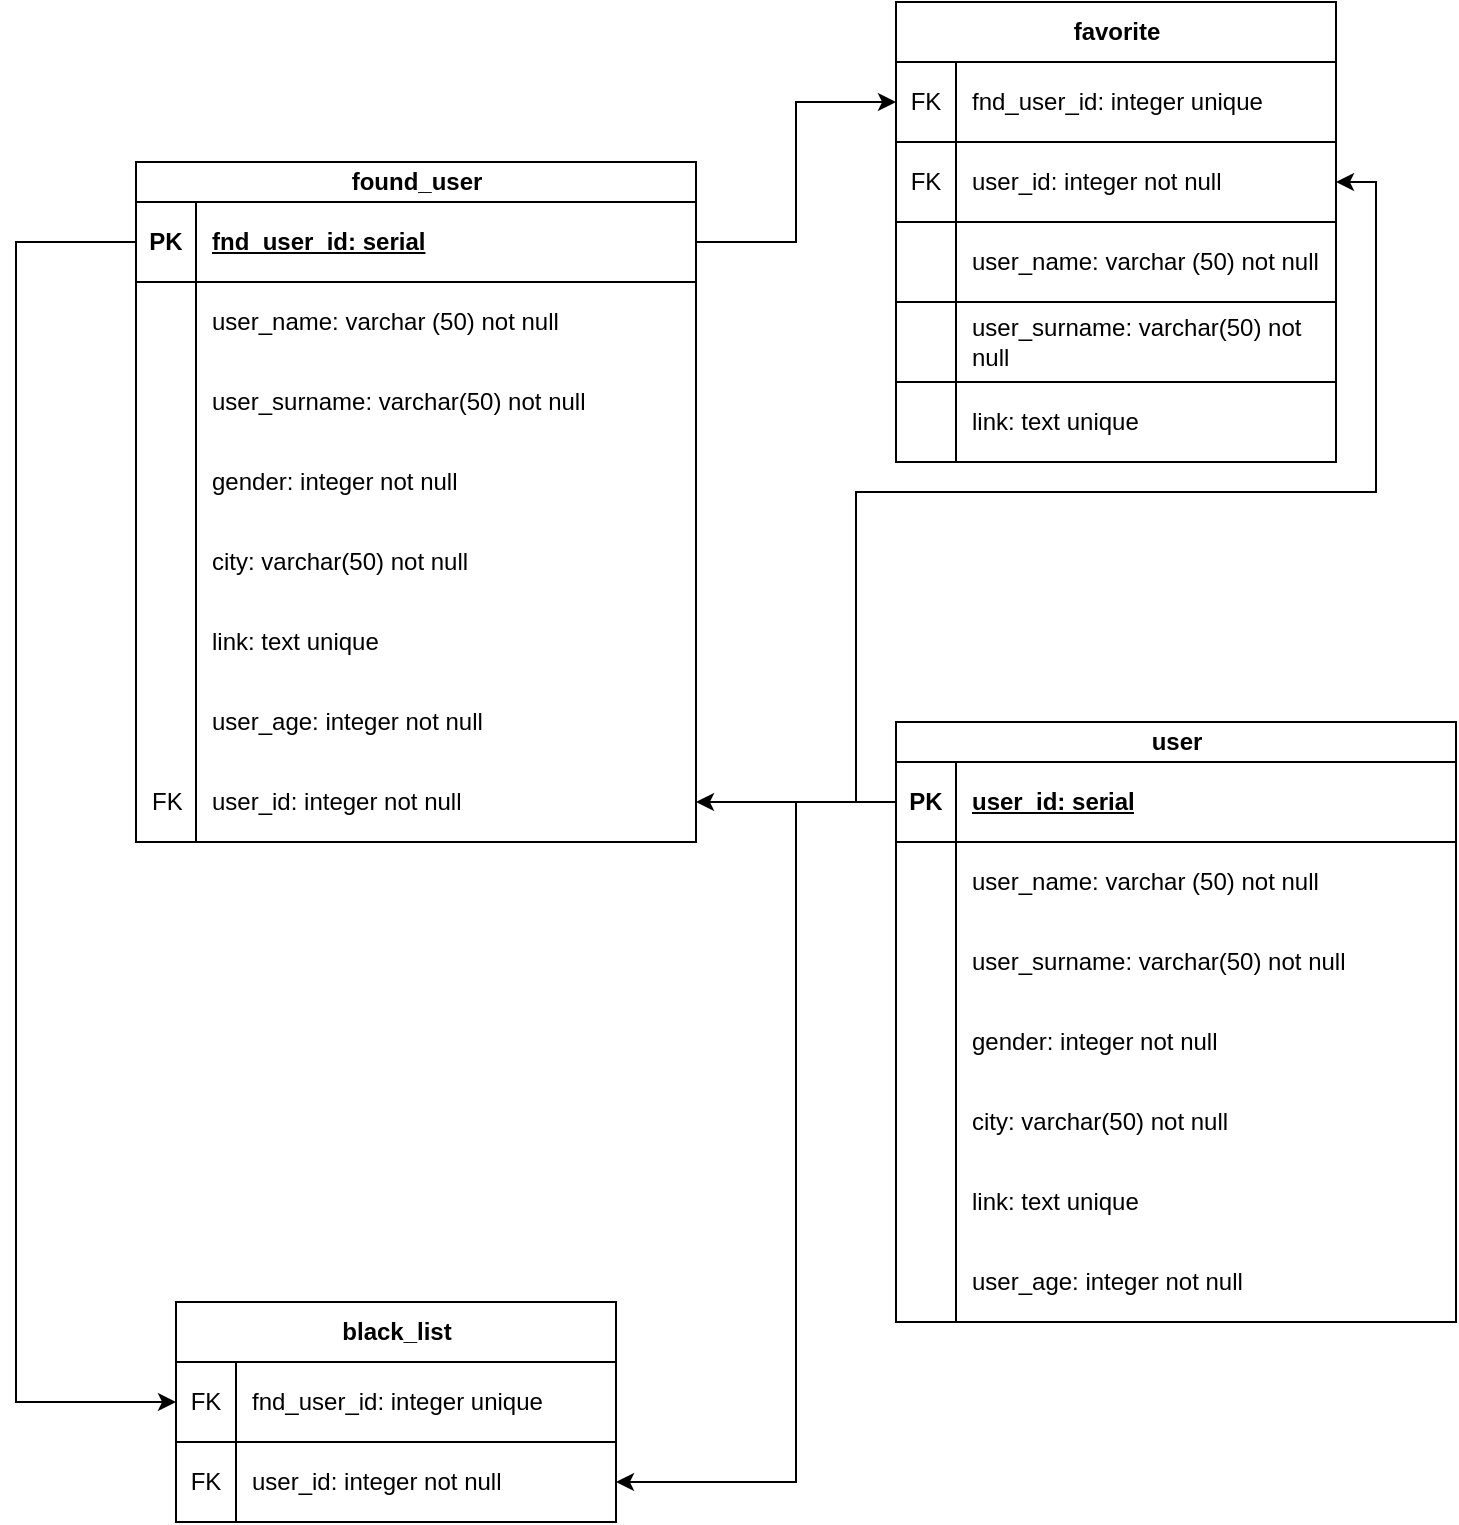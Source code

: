 <mxfile version="22.0.3" type="device">
  <diagram name="Страница 1" id="Z1e_lNwHvIWqN-h96JEW">
    <mxGraphModel dx="987" dy="605" grid="1" gridSize="10" guides="1" tooltips="1" connect="1" arrows="1" fold="1" page="1" pageScale="1" pageWidth="827" pageHeight="1169" math="0" shadow="0">
      <root>
        <mxCell id="0" />
        <mxCell id="1" parent="0" />
        <mxCell id="0R_yEcBQId-Yk7SrvQLd-1" value="found_user" style="shape=table;startSize=20;container=1;collapsible=1;childLayout=tableLayout;fixedRows=1;rowLines=0;fontStyle=1;align=center;resizeLast=1;html=1;strokeColor=default;" parent="1" vertex="1">
          <mxGeometry x="100" y="370" width="280" height="340" as="geometry" />
        </mxCell>
        <mxCell id="0R_yEcBQId-Yk7SrvQLd-2" value="" style="shape=tableRow;horizontal=0;startSize=0;swimlaneHead=0;swimlaneBody=0;fillColor=none;collapsible=0;dropTarget=0;points=[[0,0.5],[1,0.5]];portConstraint=eastwest;top=0;left=0;right=0;bottom=1;" parent="0R_yEcBQId-Yk7SrvQLd-1" vertex="1">
          <mxGeometry y="20" width="280" height="40" as="geometry" />
        </mxCell>
        <mxCell id="0R_yEcBQId-Yk7SrvQLd-3" value="PK" style="shape=partialRectangle;connectable=0;fillColor=none;top=0;left=0;bottom=0;right=0;fontStyle=1;overflow=hidden;whiteSpace=wrap;html=1;" parent="0R_yEcBQId-Yk7SrvQLd-2" vertex="1">
          <mxGeometry width="30" height="40" as="geometry">
            <mxRectangle width="30" height="40" as="alternateBounds" />
          </mxGeometry>
        </mxCell>
        <mxCell id="0R_yEcBQId-Yk7SrvQLd-4" value="fnd_user_id: serial" style="shape=partialRectangle;connectable=0;fillColor=none;top=0;left=0;bottom=0;right=0;align=left;spacingLeft=6;fontStyle=5;overflow=hidden;whiteSpace=wrap;html=1;" parent="0R_yEcBQId-Yk7SrvQLd-2" vertex="1">
          <mxGeometry x="30" width="250" height="40" as="geometry">
            <mxRectangle width="250" height="40" as="alternateBounds" />
          </mxGeometry>
        </mxCell>
        <mxCell id="0R_yEcBQId-Yk7SrvQLd-5" value="" style="shape=tableRow;horizontal=0;startSize=0;swimlaneHead=0;swimlaneBody=0;fillColor=none;collapsible=0;dropTarget=0;points=[[0,0.5],[1,0.5]];portConstraint=eastwest;top=0;left=0;right=0;bottom=0;" parent="0R_yEcBQId-Yk7SrvQLd-1" vertex="1">
          <mxGeometry y="60" width="280" height="40" as="geometry" />
        </mxCell>
        <mxCell id="0R_yEcBQId-Yk7SrvQLd-6" value="" style="shape=partialRectangle;connectable=0;fillColor=none;top=0;left=0;bottom=0;right=0;editable=1;overflow=hidden;whiteSpace=wrap;html=1;" parent="0R_yEcBQId-Yk7SrvQLd-5" vertex="1">
          <mxGeometry width="30" height="40" as="geometry">
            <mxRectangle width="30" height="40" as="alternateBounds" />
          </mxGeometry>
        </mxCell>
        <mxCell id="0R_yEcBQId-Yk7SrvQLd-7" value="user_name: varchar (50) not null" style="shape=partialRectangle;connectable=0;fillColor=none;top=0;left=0;bottom=0;right=0;align=left;spacingLeft=6;overflow=hidden;whiteSpace=wrap;html=1;dashed=1;dashPattern=8 8;" parent="0R_yEcBQId-Yk7SrvQLd-5" vertex="1">
          <mxGeometry x="30" width="250" height="40" as="geometry">
            <mxRectangle width="250" height="40" as="alternateBounds" />
          </mxGeometry>
        </mxCell>
        <mxCell id="0R_yEcBQId-Yk7SrvQLd-8" value="" style="shape=tableRow;horizontal=0;startSize=0;swimlaneHead=0;swimlaneBody=0;fillColor=none;collapsible=0;dropTarget=0;points=[[0,0.5],[1,0.5]];portConstraint=eastwest;top=0;left=0;right=0;bottom=0;" parent="0R_yEcBQId-Yk7SrvQLd-1" vertex="1">
          <mxGeometry y="100" width="280" height="40" as="geometry" />
        </mxCell>
        <mxCell id="0R_yEcBQId-Yk7SrvQLd-9" value="" style="shape=partialRectangle;connectable=0;fillColor=none;top=0;left=0;bottom=0;right=0;editable=1;overflow=hidden;whiteSpace=wrap;html=1;" parent="0R_yEcBQId-Yk7SrvQLd-8" vertex="1">
          <mxGeometry width="30" height="40" as="geometry">
            <mxRectangle width="30" height="40" as="alternateBounds" />
          </mxGeometry>
        </mxCell>
        <mxCell id="0R_yEcBQId-Yk7SrvQLd-10" value="user_surname: varchar(50) not null" style="shape=partialRectangle;connectable=0;fillColor=none;top=0;left=0;bottom=0;right=0;align=left;spacingLeft=6;overflow=hidden;whiteSpace=wrap;html=1;" parent="0R_yEcBQId-Yk7SrvQLd-8" vertex="1">
          <mxGeometry x="30" width="250" height="40" as="geometry">
            <mxRectangle width="250" height="40" as="alternateBounds" />
          </mxGeometry>
        </mxCell>
        <mxCell id="0R_yEcBQId-Yk7SrvQLd-11" value="" style="shape=tableRow;horizontal=0;startSize=0;swimlaneHead=0;swimlaneBody=0;fillColor=none;collapsible=0;dropTarget=0;points=[[0,0.5],[1,0.5]];portConstraint=eastwest;top=0;left=0;right=0;bottom=0;" parent="0R_yEcBQId-Yk7SrvQLd-1" vertex="1">
          <mxGeometry y="140" width="280" height="40" as="geometry" />
        </mxCell>
        <mxCell id="0R_yEcBQId-Yk7SrvQLd-12" value="" style="shape=partialRectangle;connectable=0;fillColor=none;top=0;left=0;bottom=0;right=0;editable=1;overflow=hidden;whiteSpace=wrap;html=1;" parent="0R_yEcBQId-Yk7SrvQLd-11" vertex="1">
          <mxGeometry width="30" height="40" as="geometry">
            <mxRectangle width="30" height="40" as="alternateBounds" />
          </mxGeometry>
        </mxCell>
        <mxCell id="0R_yEcBQId-Yk7SrvQLd-13" value="gender: integer not null" style="shape=partialRectangle;connectable=0;fillColor=none;top=0;left=0;bottom=0;right=0;align=left;spacingLeft=6;overflow=hidden;whiteSpace=wrap;html=1;" parent="0R_yEcBQId-Yk7SrvQLd-11" vertex="1">
          <mxGeometry x="30" width="250" height="40" as="geometry">
            <mxRectangle width="250" height="40" as="alternateBounds" />
          </mxGeometry>
        </mxCell>
        <mxCell id="0R_yEcBQId-Yk7SrvQLd-14" value="" style="shape=tableRow;horizontal=0;startSize=0;swimlaneHead=0;swimlaneBody=0;fillColor=none;collapsible=0;dropTarget=0;points=[[0,0.5],[1,0.5]];portConstraint=eastwest;top=0;left=0;right=0;bottom=0;" parent="0R_yEcBQId-Yk7SrvQLd-1" vertex="1">
          <mxGeometry y="180" width="280" height="40" as="geometry" />
        </mxCell>
        <mxCell id="0R_yEcBQId-Yk7SrvQLd-15" value="" style="shape=partialRectangle;connectable=0;fillColor=none;top=0;left=0;bottom=0;right=0;editable=1;overflow=hidden;whiteSpace=wrap;html=1;" parent="0R_yEcBQId-Yk7SrvQLd-14" vertex="1">
          <mxGeometry width="30" height="40" as="geometry">
            <mxRectangle width="30" height="40" as="alternateBounds" />
          </mxGeometry>
        </mxCell>
        <mxCell id="0R_yEcBQId-Yk7SrvQLd-16" value="city: varchar(50) not null" style="shape=partialRectangle;connectable=0;fillColor=none;top=0;left=0;bottom=0;right=0;align=left;spacingLeft=6;overflow=hidden;whiteSpace=wrap;html=1;" parent="0R_yEcBQId-Yk7SrvQLd-14" vertex="1">
          <mxGeometry x="30" width="250" height="40" as="geometry">
            <mxRectangle width="250" height="40" as="alternateBounds" />
          </mxGeometry>
        </mxCell>
        <mxCell id="0R_yEcBQId-Yk7SrvQLd-17" value="" style="shape=tableRow;horizontal=0;startSize=0;swimlaneHead=0;swimlaneBody=0;fillColor=none;collapsible=0;dropTarget=0;points=[[0,0.5],[1,0.5]];portConstraint=eastwest;top=0;left=0;right=0;bottom=0;" parent="0R_yEcBQId-Yk7SrvQLd-1" vertex="1">
          <mxGeometry y="220" width="280" height="40" as="geometry" />
        </mxCell>
        <mxCell id="0R_yEcBQId-Yk7SrvQLd-18" value="" style="shape=partialRectangle;connectable=0;fillColor=none;top=0;left=0;bottom=0;right=0;editable=1;overflow=hidden;whiteSpace=wrap;html=1;" parent="0R_yEcBQId-Yk7SrvQLd-17" vertex="1">
          <mxGeometry width="30" height="40" as="geometry">
            <mxRectangle width="30" height="40" as="alternateBounds" />
          </mxGeometry>
        </mxCell>
        <mxCell id="0R_yEcBQId-Yk7SrvQLd-19" value="link: text unique" style="shape=partialRectangle;connectable=0;fillColor=none;top=0;left=0;bottom=0;right=0;align=left;spacingLeft=6;overflow=hidden;whiteSpace=wrap;html=1;" parent="0R_yEcBQId-Yk7SrvQLd-17" vertex="1">
          <mxGeometry x="30" width="250" height="40" as="geometry">
            <mxRectangle width="250" height="40" as="alternateBounds" />
          </mxGeometry>
        </mxCell>
        <mxCell id="0R_yEcBQId-Yk7SrvQLd-20" value="" style="shape=tableRow;horizontal=0;startSize=0;swimlaneHead=0;swimlaneBody=0;fillColor=none;collapsible=0;dropTarget=0;points=[[0,0.5],[1,0.5]];portConstraint=eastwest;top=0;left=0;right=0;bottom=0;" parent="0R_yEcBQId-Yk7SrvQLd-1" vertex="1">
          <mxGeometry y="260" width="280" height="40" as="geometry" />
        </mxCell>
        <mxCell id="0R_yEcBQId-Yk7SrvQLd-21" value="" style="shape=partialRectangle;connectable=0;fillColor=none;top=0;left=0;bottom=0;right=0;editable=1;overflow=hidden;whiteSpace=wrap;html=1;" parent="0R_yEcBQId-Yk7SrvQLd-20" vertex="1">
          <mxGeometry width="30" height="40" as="geometry">
            <mxRectangle width="30" height="40" as="alternateBounds" />
          </mxGeometry>
        </mxCell>
        <mxCell id="0R_yEcBQId-Yk7SrvQLd-22" value="user_age: integer not null" style="shape=partialRectangle;connectable=0;fillColor=none;top=0;left=0;bottom=0;right=0;align=left;spacingLeft=6;overflow=hidden;whiteSpace=wrap;html=1;" parent="0R_yEcBQId-Yk7SrvQLd-20" vertex="1">
          <mxGeometry x="30" width="250" height="40" as="geometry">
            <mxRectangle width="250" height="40" as="alternateBounds" />
          </mxGeometry>
        </mxCell>
        <mxCell id="0R_yEcBQId-Yk7SrvQLd-53" value="" style="shape=tableRow;horizontal=0;startSize=0;swimlaneHead=0;swimlaneBody=0;fillColor=none;collapsible=0;dropTarget=0;points=[[0,0.5],[1,0.5]];portConstraint=eastwest;top=0;left=0;right=0;bottom=0;" parent="0R_yEcBQId-Yk7SrvQLd-1" vertex="1">
          <mxGeometry y="300" width="280" height="40" as="geometry" />
        </mxCell>
        <mxCell id="0R_yEcBQId-Yk7SrvQLd-54" value="" style="shape=partialRectangle;connectable=0;fillColor=none;top=0;left=0;bottom=0;right=0;editable=1;overflow=hidden;whiteSpace=wrap;html=1;" parent="0R_yEcBQId-Yk7SrvQLd-53" vertex="1">
          <mxGeometry width="30" height="40" as="geometry">
            <mxRectangle width="30" height="40" as="alternateBounds" />
          </mxGeometry>
        </mxCell>
        <mxCell id="0R_yEcBQId-Yk7SrvQLd-55" value="user_id: integer not null" style="shape=partialRectangle;connectable=0;fillColor=none;top=0;left=0;bottom=0;right=0;align=left;spacingLeft=6;overflow=hidden;whiteSpace=wrap;html=1;" parent="0R_yEcBQId-Yk7SrvQLd-53" vertex="1">
          <mxGeometry x="30" width="250" height="40" as="geometry">
            <mxRectangle width="250" height="40" as="alternateBounds" />
          </mxGeometry>
        </mxCell>
        <mxCell id="0R_yEcBQId-Yk7SrvQLd-24" value="" style="shape=tableRow;horizontal=0;startSize=0;swimlaneHead=0;swimlaneBody=0;fillColor=none;collapsible=0;dropTarget=0;points=[[0,0.5],[1,0.5]];portConstraint=eastwest;top=0;left=0;right=0;bottom=0;" parent="1" vertex="1">
          <mxGeometry x="160" y="510" width="280" height="40" as="geometry" />
        </mxCell>
        <mxCell id="0R_yEcBQId-Yk7SrvQLd-25" value="" style="shape=partialRectangle;connectable=0;fillColor=none;top=0;left=0;bottom=0;right=0;editable=1;overflow=hidden;whiteSpace=wrap;html=1;" parent="0R_yEcBQId-Yk7SrvQLd-24" vertex="1">
          <mxGeometry width="30" height="40" as="geometry">
            <mxRectangle width="30" height="40" as="alternateBounds" />
          </mxGeometry>
        </mxCell>
        <mxCell id="0R_yEcBQId-Yk7SrvQLd-28" value="user" style="shape=table;startSize=20;container=1;collapsible=1;childLayout=tableLayout;fixedRows=1;rowLines=0;fontStyle=1;align=center;resizeLast=1;html=1;strokeColor=default;" parent="1" vertex="1">
          <mxGeometry x="480" y="650" width="280" height="300" as="geometry" />
        </mxCell>
        <mxCell id="0R_yEcBQId-Yk7SrvQLd-29" value="" style="shape=tableRow;horizontal=0;startSize=0;swimlaneHead=0;swimlaneBody=0;fillColor=none;collapsible=0;dropTarget=0;points=[[0,0.5],[1,0.5]];portConstraint=eastwest;top=0;left=0;right=0;bottom=1;" parent="0R_yEcBQId-Yk7SrvQLd-28" vertex="1">
          <mxGeometry y="20" width="280" height="40" as="geometry" />
        </mxCell>
        <mxCell id="0R_yEcBQId-Yk7SrvQLd-30" value="PK" style="shape=partialRectangle;connectable=0;fillColor=none;top=0;left=0;bottom=0;right=0;fontStyle=1;overflow=hidden;whiteSpace=wrap;html=1;" parent="0R_yEcBQId-Yk7SrvQLd-29" vertex="1">
          <mxGeometry width="30" height="40" as="geometry">
            <mxRectangle width="30" height="40" as="alternateBounds" />
          </mxGeometry>
        </mxCell>
        <mxCell id="0R_yEcBQId-Yk7SrvQLd-31" value="user_id: serial" style="shape=partialRectangle;connectable=0;fillColor=none;top=0;left=0;bottom=0;right=0;align=left;spacingLeft=6;fontStyle=5;overflow=hidden;whiteSpace=wrap;html=1;" parent="0R_yEcBQId-Yk7SrvQLd-29" vertex="1">
          <mxGeometry x="30" width="250" height="40" as="geometry">
            <mxRectangle width="250" height="40" as="alternateBounds" />
          </mxGeometry>
        </mxCell>
        <mxCell id="0R_yEcBQId-Yk7SrvQLd-32" value="" style="shape=tableRow;horizontal=0;startSize=0;swimlaneHead=0;swimlaneBody=0;fillColor=none;collapsible=0;dropTarget=0;points=[[0,0.5],[1,0.5]];portConstraint=eastwest;top=0;left=0;right=0;bottom=0;" parent="0R_yEcBQId-Yk7SrvQLd-28" vertex="1">
          <mxGeometry y="60" width="280" height="40" as="geometry" />
        </mxCell>
        <mxCell id="0R_yEcBQId-Yk7SrvQLd-33" value="" style="shape=partialRectangle;connectable=0;fillColor=none;top=0;left=0;bottom=0;right=0;editable=1;overflow=hidden;whiteSpace=wrap;html=1;" parent="0R_yEcBQId-Yk7SrvQLd-32" vertex="1">
          <mxGeometry width="30" height="40" as="geometry">
            <mxRectangle width="30" height="40" as="alternateBounds" />
          </mxGeometry>
        </mxCell>
        <mxCell id="0R_yEcBQId-Yk7SrvQLd-34" value="user_name: varchar (50) not null" style="shape=partialRectangle;connectable=0;fillColor=none;top=0;left=0;bottom=0;right=0;align=left;spacingLeft=6;overflow=hidden;whiteSpace=wrap;html=1;dashed=1;dashPattern=8 8;" parent="0R_yEcBQId-Yk7SrvQLd-32" vertex="1">
          <mxGeometry x="30" width="250" height="40" as="geometry">
            <mxRectangle width="250" height="40" as="alternateBounds" />
          </mxGeometry>
        </mxCell>
        <mxCell id="0R_yEcBQId-Yk7SrvQLd-35" value="" style="shape=tableRow;horizontal=0;startSize=0;swimlaneHead=0;swimlaneBody=0;fillColor=none;collapsible=0;dropTarget=0;points=[[0,0.5],[1,0.5]];portConstraint=eastwest;top=0;left=0;right=0;bottom=0;" parent="0R_yEcBQId-Yk7SrvQLd-28" vertex="1">
          <mxGeometry y="100" width="280" height="40" as="geometry" />
        </mxCell>
        <mxCell id="0R_yEcBQId-Yk7SrvQLd-36" value="" style="shape=partialRectangle;connectable=0;fillColor=none;top=0;left=0;bottom=0;right=0;editable=1;overflow=hidden;whiteSpace=wrap;html=1;" parent="0R_yEcBQId-Yk7SrvQLd-35" vertex="1">
          <mxGeometry width="30" height="40" as="geometry">
            <mxRectangle width="30" height="40" as="alternateBounds" />
          </mxGeometry>
        </mxCell>
        <mxCell id="0R_yEcBQId-Yk7SrvQLd-37" value="user_surname: varchar(50) not null" style="shape=partialRectangle;connectable=0;fillColor=none;top=0;left=0;bottom=0;right=0;align=left;spacingLeft=6;overflow=hidden;whiteSpace=wrap;html=1;" parent="0R_yEcBQId-Yk7SrvQLd-35" vertex="1">
          <mxGeometry x="30" width="250" height="40" as="geometry">
            <mxRectangle width="250" height="40" as="alternateBounds" />
          </mxGeometry>
        </mxCell>
        <mxCell id="0R_yEcBQId-Yk7SrvQLd-38" value="" style="shape=tableRow;horizontal=0;startSize=0;swimlaneHead=0;swimlaneBody=0;fillColor=none;collapsible=0;dropTarget=0;points=[[0,0.5],[1,0.5]];portConstraint=eastwest;top=0;left=0;right=0;bottom=0;" parent="0R_yEcBQId-Yk7SrvQLd-28" vertex="1">
          <mxGeometry y="140" width="280" height="40" as="geometry" />
        </mxCell>
        <mxCell id="0R_yEcBQId-Yk7SrvQLd-39" value="" style="shape=partialRectangle;connectable=0;fillColor=none;top=0;left=0;bottom=0;right=0;editable=1;overflow=hidden;whiteSpace=wrap;html=1;" parent="0R_yEcBQId-Yk7SrvQLd-38" vertex="1">
          <mxGeometry width="30" height="40" as="geometry">
            <mxRectangle width="30" height="40" as="alternateBounds" />
          </mxGeometry>
        </mxCell>
        <mxCell id="0R_yEcBQId-Yk7SrvQLd-40" value="gender: integer not null" style="shape=partialRectangle;connectable=0;fillColor=none;top=0;left=0;bottom=0;right=0;align=left;spacingLeft=6;overflow=hidden;whiteSpace=wrap;html=1;" parent="0R_yEcBQId-Yk7SrvQLd-38" vertex="1">
          <mxGeometry x="30" width="250" height="40" as="geometry">
            <mxRectangle width="250" height="40" as="alternateBounds" />
          </mxGeometry>
        </mxCell>
        <mxCell id="0R_yEcBQId-Yk7SrvQLd-41" value="" style="shape=tableRow;horizontal=0;startSize=0;swimlaneHead=0;swimlaneBody=0;fillColor=none;collapsible=0;dropTarget=0;points=[[0,0.5],[1,0.5]];portConstraint=eastwest;top=0;left=0;right=0;bottom=0;" parent="0R_yEcBQId-Yk7SrvQLd-28" vertex="1">
          <mxGeometry y="180" width="280" height="40" as="geometry" />
        </mxCell>
        <mxCell id="0R_yEcBQId-Yk7SrvQLd-42" value="" style="shape=partialRectangle;connectable=0;fillColor=none;top=0;left=0;bottom=0;right=0;editable=1;overflow=hidden;whiteSpace=wrap;html=1;" parent="0R_yEcBQId-Yk7SrvQLd-41" vertex="1">
          <mxGeometry width="30" height="40" as="geometry">
            <mxRectangle width="30" height="40" as="alternateBounds" />
          </mxGeometry>
        </mxCell>
        <mxCell id="0R_yEcBQId-Yk7SrvQLd-43" value="city: varchar(50) not null" style="shape=partialRectangle;connectable=0;fillColor=none;top=0;left=0;bottom=0;right=0;align=left;spacingLeft=6;overflow=hidden;whiteSpace=wrap;html=1;" parent="0R_yEcBQId-Yk7SrvQLd-41" vertex="1">
          <mxGeometry x="30" width="250" height="40" as="geometry">
            <mxRectangle width="250" height="40" as="alternateBounds" />
          </mxGeometry>
        </mxCell>
        <mxCell id="0R_yEcBQId-Yk7SrvQLd-44" value="" style="shape=tableRow;horizontal=0;startSize=0;swimlaneHead=0;swimlaneBody=0;fillColor=none;collapsible=0;dropTarget=0;points=[[0,0.5],[1,0.5]];portConstraint=eastwest;top=0;left=0;right=0;bottom=0;" parent="0R_yEcBQId-Yk7SrvQLd-28" vertex="1">
          <mxGeometry y="220" width="280" height="40" as="geometry" />
        </mxCell>
        <mxCell id="0R_yEcBQId-Yk7SrvQLd-45" value="" style="shape=partialRectangle;connectable=0;fillColor=none;top=0;left=0;bottom=0;right=0;editable=1;overflow=hidden;whiteSpace=wrap;html=1;" parent="0R_yEcBQId-Yk7SrvQLd-44" vertex="1">
          <mxGeometry width="30" height="40" as="geometry">
            <mxRectangle width="30" height="40" as="alternateBounds" />
          </mxGeometry>
        </mxCell>
        <mxCell id="0R_yEcBQId-Yk7SrvQLd-46" value="link: text unique" style="shape=partialRectangle;connectable=0;fillColor=none;top=0;left=0;bottom=0;right=0;align=left;spacingLeft=6;overflow=hidden;whiteSpace=wrap;html=1;" parent="0R_yEcBQId-Yk7SrvQLd-44" vertex="1">
          <mxGeometry x="30" width="250" height="40" as="geometry">
            <mxRectangle width="250" height="40" as="alternateBounds" />
          </mxGeometry>
        </mxCell>
        <mxCell id="0R_yEcBQId-Yk7SrvQLd-47" value="" style="shape=tableRow;horizontal=0;startSize=0;swimlaneHead=0;swimlaneBody=0;fillColor=none;collapsible=0;dropTarget=0;points=[[0,0.5],[1,0.5]];portConstraint=eastwest;top=0;left=0;right=0;bottom=0;" parent="0R_yEcBQId-Yk7SrvQLd-28" vertex="1">
          <mxGeometry y="260" width="280" height="40" as="geometry" />
        </mxCell>
        <mxCell id="0R_yEcBQId-Yk7SrvQLd-48" value="" style="shape=partialRectangle;connectable=0;fillColor=none;top=0;left=0;bottom=0;right=0;editable=1;overflow=hidden;whiteSpace=wrap;html=1;" parent="0R_yEcBQId-Yk7SrvQLd-47" vertex="1">
          <mxGeometry width="30" height="40" as="geometry">
            <mxRectangle width="30" height="40" as="alternateBounds" />
          </mxGeometry>
        </mxCell>
        <mxCell id="0R_yEcBQId-Yk7SrvQLd-49" value="user_age: integer not null" style="shape=partialRectangle;connectable=0;fillColor=none;top=0;left=0;bottom=0;right=0;align=left;spacingLeft=6;overflow=hidden;whiteSpace=wrap;html=1;" parent="0R_yEcBQId-Yk7SrvQLd-47" vertex="1">
          <mxGeometry x="30" width="250" height="40" as="geometry">
            <mxRectangle width="250" height="40" as="alternateBounds" />
          </mxGeometry>
        </mxCell>
        <mxCell id="0R_yEcBQId-Yk7SrvQLd-56" value="FK" style="shape=partialRectangle;connectable=0;fillColor=none;top=0;left=0;bottom=0;right=0;align=left;spacingLeft=6;overflow=hidden;whiteSpace=wrap;html=1;" parent="1" vertex="1">
          <mxGeometry x="100" y="670" width="30" height="40" as="geometry">
            <mxRectangle width="250" height="40" as="alternateBounds" />
          </mxGeometry>
        </mxCell>
        <mxCell id="0R_yEcBQId-Yk7SrvQLd-57" style="edgeStyle=orthogonalEdgeStyle;rounded=0;orthogonalLoop=1;jettySize=auto;html=1;entryX=1;entryY=0.5;entryDx=0;entryDy=0;" parent="1" source="0R_yEcBQId-Yk7SrvQLd-29" target="0R_yEcBQId-Yk7SrvQLd-53" edge="1">
          <mxGeometry relative="1" as="geometry" />
        </mxCell>
        <mxCell id="-UHCdatQMoS0jCVA1ep9-16" value="black_list" style="shape=table;startSize=30;container=1;collapsible=1;childLayout=tableLayout;fixedRows=1;rowLines=0;fontStyle=1;align=center;resizeLast=1;html=1;" parent="1" vertex="1">
          <mxGeometry x="120" y="940" width="220" height="110" as="geometry" />
        </mxCell>
        <mxCell id="-UHCdatQMoS0jCVA1ep9-17" value="" style="shape=tableRow;horizontal=0;startSize=0;swimlaneHead=0;swimlaneBody=0;fillColor=none;collapsible=0;dropTarget=0;points=[[0,0.5],[1,0.5]];portConstraint=eastwest;top=0;left=0;right=0;bottom=1;" parent="-UHCdatQMoS0jCVA1ep9-16" vertex="1">
          <mxGeometry y="30" width="220" height="40" as="geometry" />
        </mxCell>
        <mxCell id="-UHCdatQMoS0jCVA1ep9-18" value="FK" style="shape=partialRectangle;connectable=0;fillColor=none;top=0;left=0;bottom=0;right=0;fontStyle=0;overflow=hidden;whiteSpace=wrap;html=1;align=center;" parent="-UHCdatQMoS0jCVA1ep9-17" vertex="1">
          <mxGeometry width="30" height="40" as="geometry">
            <mxRectangle width="30" height="40" as="alternateBounds" />
          </mxGeometry>
        </mxCell>
        <mxCell id="-UHCdatQMoS0jCVA1ep9-19" value="fnd_user_id: integer unique" style="shape=partialRectangle;connectable=0;fillColor=none;top=0;left=0;bottom=0;right=0;align=left;spacingLeft=6;fontStyle=0;overflow=hidden;whiteSpace=wrap;html=1;" parent="-UHCdatQMoS0jCVA1ep9-17" vertex="1">
          <mxGeometry x="30" width="190" height="40" as="geometry">
            <mxRectangle width="190" height="40" as="alternateBounds" />
          </mxGeometry>
        </mxCell>
        <mxCell id="-UHCdatQMoS0jCVA1ep9-30" value="" style="shape=tableRow;horizontal=0;startSize=0;swimlaneHead=0;swimlaneBody=0;fillColor=none;collapsible=0;dropTarget=0;points=[[0,0.5],[1,0.5]];portConstraint=eastwest;top=0;left=0;right=0;bottom=1;" parent="-UHCdatQMoS0jCVA1ep9-16" vertex="1">
          <mxGeometry y="70" width="220" height="40" as="geometry" />
        </mxCell>
        <mxCell id="-UHCdatQMoS0jCVA1ep9-31" value="FK" style="shape=partialRectangle;connectable=0;fillColor=none;top=0;left=0;bottom=0;right=0;fontStyle=0;overflow=hidden;whiteSpace=wrap;html=1;align=center;" parent="-UHCdatQMoS0jCVA1ep9-30" vertex="1">
          <mxGeometry width="30" height="40" as="geometry">
            <mxRectangle width="30" height="40" as="alternateBounds" />
          </mxGeometry>
        </mxCell>
        <mxCell id="-UHCdatQMoS0jCVA1ep9-32" value="user_id: integer not null" style="shape=partialRectangle;connectable=0;fillColor=none;top=0;left=0;bottom=0;right=0;align=left;spacingLeft=6;fontStyle=0;overflow=hidden;whiteSpace=wrap;html=1;" parent="-UHCdatQMoS0jCVA1ep9-30" vertex="1">
          <mxGeometry x="30" width="190" height="40" as="geometry">
            <mxRectangle width="190" height="40" as="alternateBounds" />
          </mxGeometry>
        </mxCell>
        <mxCell id="-UHCdatQMoS0jCVA1ep9-34" value="favorite" style="shape=table;startSize=30;container=1;collapsible=1;childLayout=tableLayout;fixedRows=1;rowLines=0;fontStyle=1;align=center;resizeLast=1;html=1;" parent="1" vertex="1">
          <mxGeometry x="480" y="290" width="220" height="230" as="geometry" />
        </mxCell>
        <mxCell id="-UHCdatQMoS0jCVA1ep9-35" value="" style="shape=tableRow;horizontal=0;startSize=0;swimlaneHead=0;swimlaneBody=0;fillColor=none;collapsible=0;dropTarget=0;points=[[0,0.5],[1,0.5]];portConstraint=eastwest;top=0;left=0;right=0;bottom=1;" parent="-UHCdatQMoS0jCVA1ep9-34" vertex="1">
          <mxGeometry y="30" width="220" height="40" as="geometry" />
        </mxCell>
        <mxCell id="-UHCdatQMoS0jCVA1ep9-36" value="FK" style="shape=partialRectangle;connectable=0;fillColor=none;top=0;left=0;bottom=0;right=0;fontStyle=0;overflow=hidden;whiteSpace=wrap;html=1;align=center;" parent="-UHCdatQMoS0jCVA1ep9-35" vertex="1">
          <mxGeometry width="30" height="40" as="geometry">
            <mxRectangle width="30" height="40" as="alternateBounds" />
          </mxGeometry>
        </mxCell>
        <mxCell id="-UHCdatQMoS0jCVA1ep9-37" value="fnd_user_id: integer unique" style="shape=partialRectangle;connectable=0;fillColor=none;top=0;left=0;bottom=0;right=0;align=left;spacingLeft=6;fontStyle=0;overflow=hidden;whiteSpace=wrap;html=1;" parent="-UHCdatQMoS0jCVA1ep9-35" vertex="1">
          <mxGeometry x="30" width="190" height="40" as="geometry">
            <mxRectangle width="190" height="40" as="alternateBounds" />
          </mxGeometry>
        </mxCell>
        <mxCell id="-UHCdatQMoS0jCVA1ep9-38" value="" style="shape=tableRow;horizontal=0;startSize=0;swimlaneHead=0;swimlaneBody=0;fillColor=none;collapsible=0;dropTarget=0;points=[[0,0.5],[1,0.5]];portConstraint=eastwest;top=0;left=0;right=0;bottom=1;" parent="-UHCdatQMoS0jCVA1ep9-34" vertex="1">
          <mxGeometry y="70" width="220" height="40" as="geometry" />
        </mxCell>
        <mxCell id="-UHCdatQMoS0jCVA1ep9-39" value="FK" style="shape=partialRectangle;connectable=0;fillColor=none;top=0;left=0;bottom=0;right=0;fontStyle=0;overflow=hidden;whiteSpace=wrap;html=1;align=center;" parent="-UHCdatQMoS0jCVA1ep9-38" vertex="1">
          <mxGeometry width="30" height="40" as="geometry">
            <mxRectangle width="30" height="40" as="alternateBounds" />
          </mxGeometry>
        </mxCell>
        <mxCell id="-UHCdatQMoS0jCVA1ep9-40" value="user_id: integer not null" style="shape=partialRectangle;connectable=0;fillColor=none;top=0;left=0;bottom=0;right=0;align=left;spacingLeft=6;fontStyle=0;overflow=hidden;whiteSpace=wrap;html=1;" parent="-UHCdatQMoS0jCVA1ep9-38" vertex="1">
          <mxGeometry x="30" width="190" height="40" as="geometry">
            <mxRectangle width="190" height="40" as="alternateBounds" />
          </mxGeometry>
        </mxCell>
        <mxCell id="hr-1S4VYq9iWby_wAHQ9-1" value="" style="shape=tableRow;horizontal=0;startSize=0;swimlaneHead=0;swimlaneBody=0;fillColor=none;collapsible=0;dropTarget=0;points=[[0,0.5],[1,0.5]];portConstraint=eastwest;top=0;left=0;right=0;bottom=1;" vertex="1" parent="-UHCdatQMoS0jCVA1ep9-34">
          <mxGeometry y="110" width="220" height="40" as="geometry" />
        </mxCell>
        <mxCell id="hr-1S4VYq9iWby_wAHQ9-2" value="" style="shape=partialRectangle;connectable=0;fillColor=none;top=0;left=0;bottom=0;right=0;fontStyle=0;overflow=hidden;whiteSpace=wrap;html=1;align=center;" vertex="1" parent="hr-1S4VYq9iWby_wAHQ9-1">
          <mxGeometry width="30" height="40" as="geometry">
            <mxRectangle width="30" height="40" as="alternateBounds" />
          </mxGeometry>
        </mxCell>
        <mxCell id="hr-1S4VYq9iWby_wAHQ9-3" value="user_name: varchar (50) not null" style="shape=partialRectangle;connectable=0;fillColor=none;top=0;left=0;bottom=0;right=0;align=left;spacingLeft=6;fontStyle=0;overflow=hidden;whiteSpace=wrap;html=1;" vertex="1" parent="hr-1S4VYq9iWby_wAHQ9-1">
          <mxGeometry x="30" width="190" height="40" as="geometry">
            <mxRectangle width="190" height="40" as="alternateBounds" />
          </mxGeometry>
        </mxCell>
        <mxCell id="hr-1S4VYq9iWby_wAHQ9-4" value="" style="shape=tableRow;horizontal=0;startSize=0;swimlaneHead=0;swimlaneBody=0;fillColor=none;collapsible=0;dropTarget=0;points=[[0,0.5],[1,0.5]];portConstraint=eastwest;top=0;left=0;right=0;bottom=1;" vertex="1" parent="-UHCdatQMoS0jCVA1ep9-34">
          <mxGeometry y="150" width="220" height="40" as="geometry" />
        </mxCell>
        <mxCell id="hr-1S4VYq9iWby_wAHQ9-5" value="" style="shape=partialRectangle;connectable=0;fillColor=none;top=0;left=0;bottom=0;right=0;fontStyle=0;overflow=hidden;whiteSpace=wrap;html=1;align=center;" vertex="1" parent="hr-1S4VYq9iWby_wAHQ9-4">
          <mxGeometry width="30" height="40" as="geometry">
            <mxRectangle width="30" height="40" as="alternateBounds" />
          </mxGeometry>
        </mxCell>
        <mxCell id="hr-1S4VYq9iWby_wAHQ9-6" value="user_surname: varchar(50) not null" style="shape=partialRectangle;connectable=0;fillColor=none;top=0;left=0;bottom=0;right=0;align=left;spacingLeft=6;fontStyle=0;overflow=hidden;whiteSpace=wrap;html=1;" vertex="1" parent="hr-1S4VYq9iWby_wAHQ9-4">
          <mxGeometry x="30" width="190" height="40" as="geometry">
            <mxRectangle width="190" height="40" as="alternateBounds" />
          </mxGeometry>
        </mxCell>
        <mxCell id="hr-1S4VYq9iWby_wAHQ9-7" value="" style="shape=tableRow;horizontal=0;startSize=0;swimlaneHead=0;swimlaneBody=0;fillColor=none;collapsible=0;dropTarget=0;points=[[0,0.5],[1,0.5]];portConstraint=eastwest;top=0;left=0;right=0;bottom=1;" vertex="1" parent="-UHCdatQMoS0jCVA1ep9-34">
          <mxGeometry y="190" width="220" height="40" as="geometry" />
        </mxCell>
        <mxCell id="hr-1S4VYq9iWby_wAHQ9-8" value="" style="shape=partialRectangle;connectable=0;fillColor=none;top=0;left=0;bottom=0;right=0;fontStyle=0;overflow=hidden;whiteSpace=wrap;html=1;align=center;" vertex="1" parent="hr-1S4VYq9iWby_wAHQ9-7">
          <mxGeometry width="30" height="40" as="geometry">
            <mxRectangle width="30" height="40" as="alternateBounds" />
          </mxGeometry>
        </mxCell>
        <mxCell id="hr-1S4VYq9iWby_wAHQ9-9" value="link: text unique" style="shape=partialRectangle;connectable=0;fillColor=none;top=0;left=0;bottom=0;right=0;align=left;spacingLeft=6;fontStyle=0;overflow=hidden;whiteSpace=wrap;html=1;" vertex="1" parent="hr-1S4VYq9iWby_wAHQ9-7">
          <mxGeometry x="30" width="190" height="40" as="geometry">
            <mxRectangle width="190" height="40" as="alternateBounds" />
          </mxGeometry>
        </mxCell>
        <mxCell id="-UHCdatQMoS0jCVA1ep9-41" style="edgeStyle=orthogonalEdgeStyle;rounded=0;orthogonalLoop=1;jettySize=auto;html=1;" parent="1" source="0R_yEcBQId-Yk7SrvQLd-2" target="-UHCdatQMoS0jCVA1ep9-35" edge="1">
          <mxGeometry relative="1" as="geometry" />
        </mxCell>
        <mxCell id="-UHCdatQMoS0jCVA1ep9-42" style="edgeStyle=orthogonalEdgeStyle;rounded=0;orthogonalLoop=1;jettySize=auto;html=1;" parent="1" source="0R_yEcBQId-Yk7SrvQLd-29" target="-UHCdatQMoS0jCVA1ep9-38" edge="1">
          <mxGeometry relative="1" as="geometry" />
        </mxCell>
        <mxCell id="-UHCdatQMoS0jCVA1ep9-43" style="edgeStyle=orthogonalEdgeStyle;rounded=0;orthogonalLoop=1;jettySize=auto;html=1;" parent="1" source="0R_yEcBQId-Yk7SrvQLd-29" target="-UHCdatQMoS0jCVA1ep9-30" edge="1">
          <mxGeometry relative="1" as="geometry">
            <Array as="points">
              <mxPoint x="430" y="690" />
              <mxPoint x="430" y="1030" />
            </Array>
          </mxGeometry>
        </mxCell>
        <mxCell id="-UHCdatQMoS0jCVA1ep9-44" style="edgeStyle=orthogonalEdgeStyle;rounded=0;orthogonalLoop=1;jettySize=auto;html=1;entryX=0;entryY=0.5;entryDx=0;entryDy=0;" parent="1" source="0R_yEcBQId-Yk7SrvQLd-2" target="-UHCdatQMoS0jCVA1ep9-17" edge="1">
          <mxGeometry relative="1" as="geometry">
            <Array as="points">
              <mxPoint x="40" y="410" />
              <mxPoint x="40" y="990" />
            </Array>
          </mxGeometry>
        </mxCell>
      </root>
    </mxGraphModel>
  </diagram>
</mxfile>
